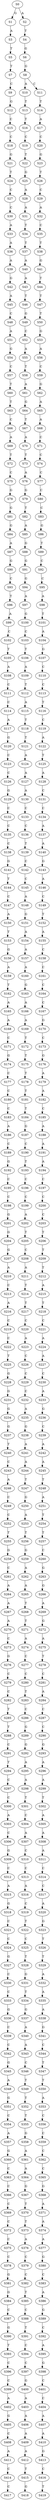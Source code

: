 strict digraph  {
	S0 -> S1 [ label = G ];
	S0 -> S2 [ label = A ];
	S1 -> S3 [ label = A ];
	S2 -> S4 [ label = T ];
	S3 -> S5 [ label = T ];
	S4 -> S6 [ label = G ];
	S5 -> S7 [ label = T ];
	S6 -> S8 [ label = G ];
	S7 -> S9 [ label = C ];
	S8 -> S10 [ label = A ];
	S8 -> S11 [ label = C ];
	S9 -> S12 [ label = G ];
	S10 -> S13 [ label = T ];
	S11 -> S14 [ label = T ];
	S12 -> S15 [ label = C ];
	S13 -> S16 [ label = T ];
	S14 -> S17 [ label = A ];
	S15 -> S18 [ label = C ];
	S16 -> S19 [ label = C ];
	S17 -> S20 [ label = C ];
	S18 -> S21 [ label = G ];
	S19 -> S22 [ label = T ];
	S20 -> S23 [ label = G ];
	S21 -> S24 [ label = T ];
	S22 -> S25 [ label = G ];
	S23 -> S26 [ label = T ];
	S24 -> S27 [ label = C ];
	S25 -> S28 [ label = A ];
	S26 -> S29 [ label = C ];
	S27 -> S30 [ label = C ];
	S28 -> S31 [ label = A ];
	S29 -> S32 [ label = A ];
	S30 -> S33 [ label = A ];
	S31 -> S34 [ label = T ];
	S32 -> S35 [ label = C ];
	S33 -> S36 [ label = A ];
	S34 -> S37 [ label = T ];
	S35 -> S38 [ label = T ];
	S36 -> S39 [ label = A ];
	S37 -> S40 [ label = A ];
	S38 -> S41 [ label = G ];
	S39 -> S42 [ label = G ];
	S40 -> S43 [ label = A ];
	S41 -> S44 [ label = T ];
	S42 -> S45 [ label = A ];
	S43 -> S46 [ label = T ];
	S44 -> S47 [ label = T ];
	S45 -> S48 [ label = C ];
	S46 -> S49 [ label = G ];
	S47 -> S50 [ label = T ];
	S48 -> S51 [ label = A ];
	S49 -> S52 [ label = C ];
	S50 -> S53 [ label = G ];
	S51 -> S54 [ label = G ];
	S52 -> S55 [ label = A ];
	S53 -> S56 [ label = A ];
	S54 -> S57 [ label = C ];
	S55 -> S58 [ label = T ];
	S56 -> S59 [ label = C ];
	S57 -> S60 [ label = T ];
	S58 -> S61 [ label = A ];
	S59 -> S62 [ label = G ];
	S60 -> S63 [ label = T ];
	S61 -> S64 [ label = G ];
	S62 -> S65 [ label = A ];
	S63 -> S66 [ label = C ];
	S64 -> S67 [ label = T ];
	S65 -> S68 [ label = A ];
	S66 -> S69 [ label = A ];
	S67 -> S70 [ label = A ];
	S68 -> S71 [ label = C ];
	S69 -> S72 [ label = T ];
	S70 -> S73 [ label = T ];
	S71 -> S74 [ label = C ];
	S72 -> S75 [ label = C ];
	S73 -> S76 [ label = A ];
	S74 -> S77 [ label = C ];
	S75 -> S78 [ label = G ];
	S76 -> S79 [ label = G ];
	S77 -> S80 [ label = C ];
	S78 -> S81 [ label = G ];
	S79 -> S82 [ label = T ];
	S80 -> S83 [ label = C ];
	S81 -> S84 [ label = G ];
	S82 -> S85 [ label = A ];
	S83 -> S86 [ label = G ];
	S84 -> S87 [ label = A ];
	S85 -> S88 [ label = G ];
	S86 -> S89 [ label = T ];
	S87 -> S90 [ label = G ];
	S88 -> S91 [ label = G ];
	S89 -> S92 [ label = C ];
	S90 -> S93 [ label = C ];
	S91 -> S94 [ label = G ];
	S92 -> S95 [ label = C ];
	S93 -> S96 [ label = T ];
	S94 -> S97 [ label = A ];
	S95 -> S98 [ label = A ];
	S96 -> S99 [ label = A ];
	S97 -> S100 [ label = G ];
	S98 -> S101 [ label = T ];
	S99 -> S102 [ label = C ];
	S100 -> S103 [ label = C ];
	S101 -> S104 [ label = A ];
	S102 -> S105 [ label = T ];
	S103 -> S106 [ label = T ];
	S104 -> S107 [ label = G ];
	S105 -> S108 [ label = A ];
	S106 -> S109 [ label = A ];
	S107 -> S110 [ label = C ];
	S108 -> S111 [ label = C ];
	S109 -> S112 [ label = T ];
	S110 -> S113 [ label = C ];
	S111 -> S114 [ label = C ];
	S112 -> S115 [ label = A ];
	S113 -> S116 [ label = T ];
	S114 -> S117 [ label = A ];
	S115 -> S118 [ label = T ];
	S116 -> S119 [ label = C ];
	S117 -> S120 [ label = G ];
	S118 -> S121 [ label = T ];
	S119 -> S122 [ label = A ];
	S120 -> S123 [ label = C ];
	S121 -> S124 [ label = A ];
	S122 -> S125 [ label = T ];
	S123 -> S126 [ label = C ];
	S124 -> S127 [ label = A ];
	S125 -> S128 [ label = A ];
	S126 -> S129 [ label = G ];
	S127 -> S130 [ label = A ];
	S128 -> S131 [ label = C ];
	S129 -> S132 [ label = C ];
	S130 -> S133 [ label = C ];
	S131 -> S134 [ label = C ];
	S132 -> S135 [ label = C ];
	S133 -> S136 [ label = C ];
	S134 -> S137 [ label = A ];
	S135 -> S138 [ label = C ];
	S136 -> S139 [ label = T ];
	S137 -> S140 [ label = A ];
	S138 -> S141 [ label = G ];
	S139 -> S142 [ label = C ];
	S140 -> S143 [ label = G ];
	S141 -> S144 [ label = T ];
	S142 -> S145 [ label = C ];
	S143 -> S146 [ label = A ];
	S144 -> S147 [ label = C ];
	S145 -> S148 [ label = A ];
	S146 -> S149 [ label = C ];
	S147 -> S150 [ label = A ];
	S148 -> S151 [ label = G ];
	S149 -> S152 [ label = T ];
	S150 -> S153 [ label = T ];
	S151 -> S154 [ label = A ];
	S152 -> S155 [ label = A ];
	S153 -> S156 [ label = G ];
	S154 -> S157 [ label = A ];
	S155 -> S158 [ label = C ];
	S156 -> S159 [ label = A ];
	S157 -> S160 [ label = A ];
	S158 -> S161 [ label = C ];
	S159 -> S162 [ label = T ];
	S160 -> S163 [ label = G ];
	S161 -> S164 [ label = C ];
	S162 -> S165 [ label = A ];
	S163 -> S166 [ label = A ];
	S164 -> S167 [ label = C ];
	S165 -> S168 [ label = A ];
	S166 -> S169 [ label = A ];
	S167 -> S170 [ label = G ];
	S168 -> S171 [ label = C ];
	S169 -> S172 [ label = T ];
	S170 -> S173 [ label = C ];
	S171 -> S174 [ label = G ];
	S172 -> S175 [ label = T ];
	S173 -> S176 [ label = G ];
	S174 -> S177 [ label = C ];
	S175 -> S178 [ label = T ];
	S176 -> S179 [ label = A ];
	S177 -> S180 [ label = C ];
	S178 -> S181 [ label = T ];
	S179 -> S182 [ label = A ];
	S180 -> S183 [ label = C ];
	S181 -> S184 [ label = T ];
	S182 -> S185 [ label = C ];
	S183 -> S186 [ label = A ];
	S184 -> S187 [ label = G ];
	S185 -> S188 [ label = A ];
	S186 -> S189 [ label = C ];
	S187 -> S190 [ label = C ];
	S188 -> S191 [ label = A ];
	S189 -> S192 [ label = G ];
	S190 -> S193 [ label = T ];
	S191 -> S194 [ label = A ];
	S192 -> S195 [ label = C ];
	S193 -> S196 [ label = C ];
	S194 -> S197 [ label = C ];
	S195 -> S198 [ label = C ];
	S196 -> S199 [ label = C ];
	S197 -> S200 [ label = C ];
	S198 -> S201 [ label = G ];
	S199 -> S202 [ label = A ];
	S200 -> S203 [ label = C ];
	S201 -> S204 [ label = G ];
	S202 -> S205 [ label = T ];
	S203 -> S206 [ label = T ];
	S204 -> S207 [ label = G ];
	S205 -> S208 [ label = C ];
	S206 -> S209 [ label = T ];
	S207 -> S210 [ label = A ];
	S208 -> S211 [ label = A ];
	S209 -> S212 [ label = T ];
	S210 -> S213 [ label = C ];
	S211 -> S214 [ label = T ];
	S212 -> S215 [ label = A ];
	S213 -> S216 [ label = A ];
	S214 -> S217 [ label = T ];
	S215 -> S218 [ label = T ];
	S216 -> S219 [ label = C ];
	S217 -> S220 [ label = C ];
	S218 -> S221 [ label = C ];
	S219 -> S222 [ label = C ];
	S220 -> S223 [ label = A ];
	S221 -> S224 [ label = A ];
	S222 -> S225 [ label = T ];
	S223 -> S226 [ label = C ];
	S224 -> S227 [ label = A ];
	S225 -> S228 [ label = G ];
	S226 -> S229 [ label = C ];
	S227 -> S230 [ label = C ];
	S228 -> S231 [ label = G ];
	S229 -> S232 [ label = C ];
	S230 -> S233 [ label = A ];
	S231 -> S234 [ label = G ];
	S232 -> S235 [ label = A ];
	S233 -> S236 [ label = G ];
	S234 -> S237 [ label = G ];
	S235 -> S238 [ label = G ];
	S236 -> S239 [ label = C ];
	S237 -> S240 [ label = T ];
	S238 -> S241 [ label = A ];
	S239 -> S242 [ label = A ];
	S240 -> S243 [ label = C ];
	S241 -> S244 [ label = A ];
	S242 -> S245 [ label = A ];
	S243 -> S246 [ label = A ];
	S244 -> S247 [ label = T ];
	S245 -> S248 [ label = T ];
	S246 -> S249 [ label = C ];
	S247 -> S250 [ label = G ];
	S248 -> S251 [ label = A ];
	S249 -> S252 [ label = C ];
	S250 -> S253 [ label = A ];
	S251 -> S254 [ label = T ];
	S252 -> S255 [ label = T ];
	S253 -> S256 [ label = T ];
	S254 -> S257 [ label = T ];
	S255 -> S258 [ label = G ];
	S256 -> S259 [ label = G ];
	S257 -> S260 [ label = C ];
	S258 -> S261 [ label = C ];
	S259 -> S262 [ label = A ];
	S260 -> S263 [ label = G ];
	S261 -> S264 [ label = A ];
	S262 -> S265 [ label = A ];
	S263 -> S266 [ label = G ];
	S264 -> S267 [ label = A ];
	S265 -> S268 [ label = T ];
	S266 -> S269 [ label = A ];
	S267 -> S270 [ label = A ];
	S268 -> S271 [ label = T ];
	S269 -> S272 [ label = G ];
	S270 -> S273 [ label = C ];
	S271 -> S274 [ label = A ];
	S272 -> S275 [ label = A ];
	S273 -> S276 [ label = G ];
	S274 -> S277 [ label = C ];
	S275 -> S278 [ label = T ];
	S276 -> S279 [ label = C ];
	S277 -> S280 [ label = C ];
	S278 -> S281 [ label = C ];
	S279 -> S282 [ label = C ];
	S280 -> S283 [ label = T ];
	S281 -> S284 [ label = A ];
	S282 -> S285 [ label = T ];
	S283 -> S286 [ label = C ];
	S284 -> S287 [ label = C ];
	S285 -> S288 [ label = T ];
	S286 -> S289 [ label = G ];
	S287 -> S290 [ label = C ];
	S288 -> S291 [ label = C ];
	S289 -> S292 [ label = G ];
	S290 -> S293 [ label = G ];
	S291 -> S294 [ label = T ];
	S292 -> S295 [ label = A ];
	S293 -> S296 [ label = A ];
	S294 -> S297 [ label = C ];
	S295 -> S298 [ label = A ];
	S296 -> S299 [ label = A ];
	S297 -> S300 [ label = C ];
	S298 -> S301 [ label = T ];
	S299 -> S302 [ label = T ];
	S300 -> S303 [ label = A ];
	S301 -> S304 [ label = C ];
	S302 -> S305 [ label = A ];
	S303 -> S306 [ label = C ];
	S304 -> S307 [ label = A ];
	S305 -> S308 [ label = A ];
	S306 -> S309 [ label = G ];
	S307 -> S310 [ label = C ];
	S308 -> S311 [ label = A ];
	S309 -> S312 [ label = C ];
	S310 -> S313 [ label = C ];
	S311 -> S314 [ label = C ];
	S312 -> S315 [ label = A ];
	S313 -> S316 [ label = A ];
	S314 -> S317 [ label = C ];
	S315 -> S318 [ label = G ];
	S316 -> S319 [ label = C ];
	S317 -> S320 [ label = A ];
	S318 -> S321 [ label = C ];
	S319 -> S322 [ label = T ];
	S320 -> S323 [ label = G ];
	S321 -> S324 [ label = C ];
	S322 -> S325 [ label = C ];
	S323 -> S326 [ label = T ];
	S324 -> S327 [ label = G ];
	S325 -> S328 [ label = T ];
	S326 -> S329 [ label = T ];
	S327 -> S330 [ label = C ];
	S328 -> S331 [ label = G ];
	S329 -> S332 [ label = A ];
	S330 -> S333 [ label = C ];
	S331 -> S334 [ label = T ];
	S332 -> S335 [ label = A ];
	S333 -> S336 [ label = G ];
	S334 -> S337 [ label = G ];
	S335 -> S338 [ label = A ];
	S336 -> S339 [ label = C ];
	S337 -> S340 [ label = A ];
	S338 -> S341 [ label = G ];
	S339 -> S342 [ label = C ];
	S340 -> S343 [ label = A ];
	S341 -> S344 [ label = C ];
	S342 -> S345 [ label = G ];
	S343 -> S346 [ label = C ];
	S344 -> S347 [ label = T ];
	S345 -> S348 [ label = A ];
	S346 -> S349 [ label = T ];
	S347 -> S350 [ label = T ];
	S348 -> S351 [ label = G ];
	S349 -> S352 [ label = T ];
	S350 -> S353 [ label = A ];
	S351 -> S354 [ label = C ];
	S352 -> S355 [ label = T ];
	S353 -> S356 [ label = C ];
	S354 -> S357 [ label = A ];
	S355 -> S358 [ label = G ];
	S356 -> S359 [ label = C ];
	S357 -> S360 [ label = G ];
	S358 -> S361 [ label = A ];
	S359 -> S362 [ label = C ];
	S360 -> S363 [ label = C ];
	S361 -> S364 [ label = A ];
	S362 -> S365 [ label = C ];
	S363 -> S366 [ label = C ];
	S364 -> S367 [ label = G ];
	S365 -> S368 [ label = G ];
	S366 -> S369 [ label = C ];
	S367 -> S370 [ label = T ];
	S368 -> S371 [ label = A ];
	S369 -> S372 [ label = C ];
	S370 -> S373 [ label = T ];
	S371 -> S374 [ label = A ];
	S372 -> S375 [ label = C ];
	S373 -> S376 [ label = A ];
	S374 -> S377 [ label = A ];
	S375 -> S378 [ label = C ];
	S376 -> S379 [ label = C ];
	S377 -> S380 [ label = G ];
	S378 -> S381 [ label = G ];
	S379 -> S382 [ label = C ];
	S380 -> S383 [ label = C ];
	S381 -> S384 [ label = G ];
	S382 -> S385 [ label = T ];
	S383 -> S386 [ label = A ];
	S384 -> S387 [ label = C ];
	S385 -> S388 [ label = C ];
	S386 -> S389 [ label = G ];
	S387 -> S390 [ label = G ];
	S388 -> S391 [ label = T ];
	S389 -> S392 [ label = C ];
	S390 -> S393 [ label = T ];
	S391 -> S394 [ label = C ];
	S392 -> S395 [ label = A ];
	S393 -> S396 [ label = C ];
	S394 -> S397 [ label = C ];
	S395 -> S398 [ label = G ];
	S396 -> S399 [ label = C ];
	S397 -> S400 [ label = G ];
	S398 -> S401 [ label = C ];
	S399 -> S402 [ label = A ];
	S400 -> S403 [ label = A ];
	S401 -> S404 [ label = C ];
	S402 -> S405 [ label = G ];
	S403 -> S406 [ label = A ];
	S404 -> S407 [ label = A ];
	S405 -> S408 [ label = C ];
	S406 -> S409 [ label = A ];
	S407 -> S410 [ label = A ];
	S408 -> S411 [ label = A ];
	S409 -> S412 [ label = A ];
	S410 -> S413 [ label = G ];
	S411 -> S414 [ label = C ];
	S412 -> S415 [ label = T ];
	S413 -> S416 [ label = C ];
	S414 -> S417 [ label = C ];
	S415 -> S418 [ label = G ];
	S416 -> S419 [ label = T ];
}
